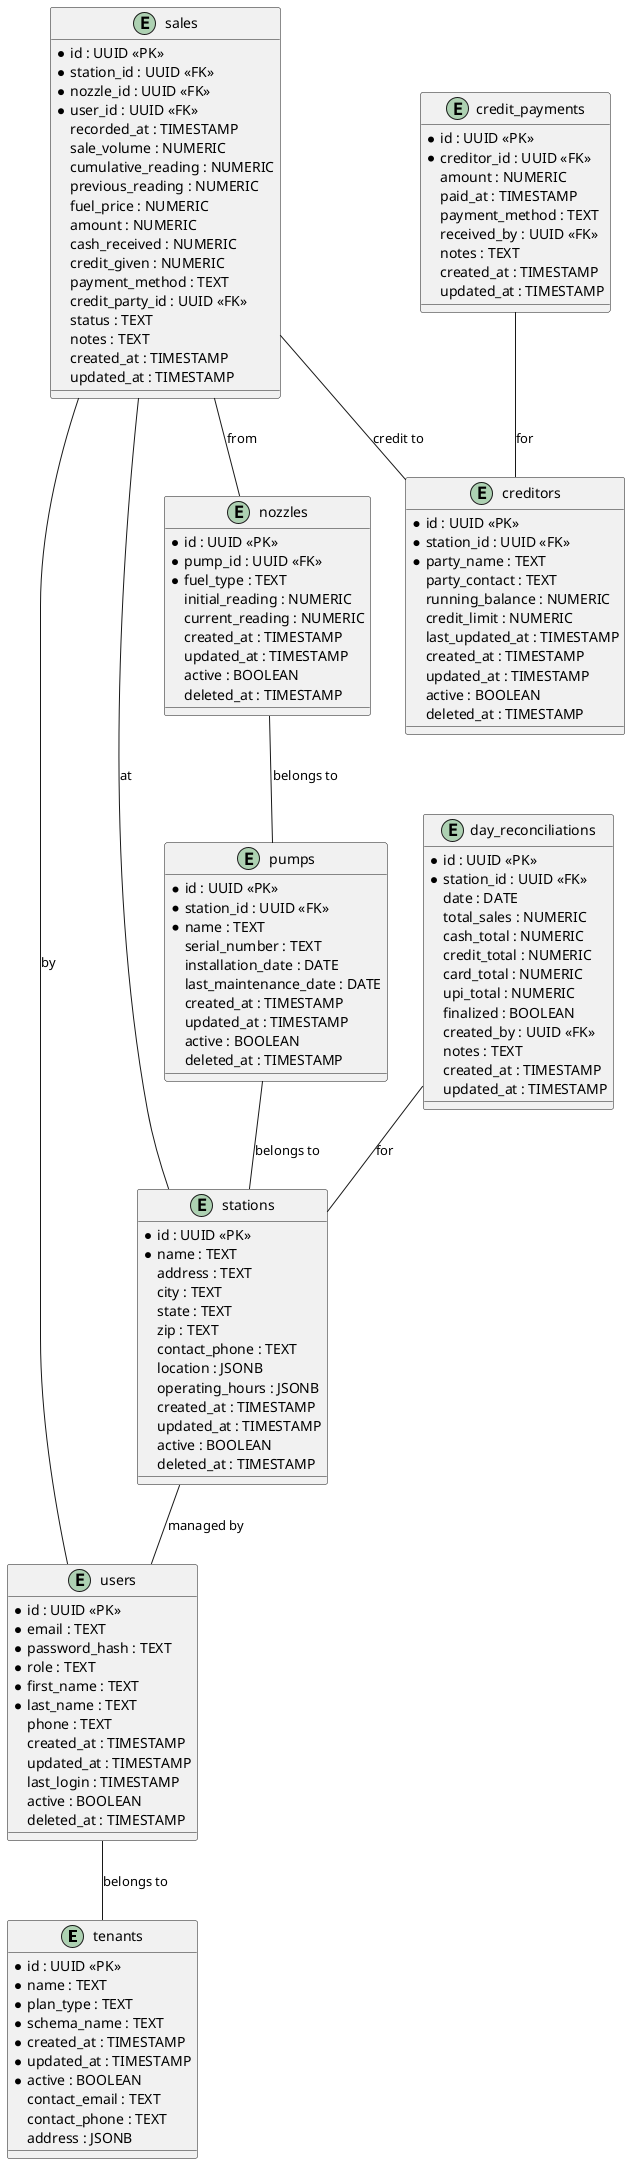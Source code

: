 @startuml
entity "tenants" as tenants {
  *id : UUID <<PK>>
  *name : TEXT
  *plan_type : TEXT
  *schema_name : TEXT
  *created_at : TIMESTAMP
  *updated_at : TIMESTAMP
  *active : BOOLEAN
  contact_email : TEXT
  contact_phone : TEXT
  address : JSONB
}
entity "users" as users {
  *id : UUID <<PK>>
  *email : TEXT
  *password_hash : TEXT
  *role : TEXT
  *first_name : TEXT
  *last_name : TEXT
  phone : TEXT
  created_at : TIMESTAMP
  updated_at : TIMESTAMP
  last_login : TIMESTAMP
  active : BOOLEAN
  deleted_at : TIMESTAMP
}
entity "stations" as stations {
  *id : UUID <<PK>>
  *name : TEXT
  address : TEXT
  city : TEXT
  state : TEXT
  zip : TEXT
  contact_phone : TEXT
  location : JSONB
  operating_hours : JSONB
  created_at : TIMESTAMP
  updated_at : TIMESTAMP
  active : BOOLEAN
  deleted_at : TIMESTAMP
}
entity "pumps" as pumps {
  *id : UUID <<PK>>
  *station_id : UUID <<FK>>
  *name : TEXT
  serial_number : TEXT
  installation_date : DATE
  last_maintenance_date : DATE
  created_at : TIMESTAMP
  updated_at : TIMESTAMP
  active : BOOLEAN
  deleted_at : TIMESTAMP
}
entity "nozzles" as nozzles {
  *id : UUID <<PK>>
  *pump_id : UUID <<FK>>
  *fuel_type : TEXT
  initial_reading : NUMERIC
  current_reading : NUMERIC
  created_at : TIMESTAMP
  updated_at : TIMESTAMP
  active : BOOLEAN
  deleted_at : TIMESTAMP
}
entity "sales" as sales {
  *id : UUID <<PK>>
  *station_id : UUID <<FK>>
  *nozzle_id : UUID <<FK>>
  *user_id : UUID <<FK>>
  recorded_at : TIMESTAMP
  sale_volume : NUMERIC
  cumulative_reading : NUMERIC
  previous_reading : NUMERIC
  fuel_price : NUMERIC
  amount : NUMERIC
  cash_received : NUMERIC
  credit_given : NUMERIC
  payment_method : TEXT
  credit_party_id : UUID <<FK>>
  status : TEXT
  notes : TEXT
  created_at : TIMESTAMP
  updated_at : TIMESTAMP
}
entity "creditors" as creditors {
  *id : UUID <<PK>>
  *station_id : UUID <<FK>>
  *party_name : TEXT
  party_contact : TEXT
  running_balance : NUMERIC
  credit_limit : NUMERIC
  last_updated_at : TIMESTAMP
  created_at : TIMESTAMP
  updated_at : TIMESTAMP
  active : BOOLEAN
  deleted_at : TIMESTAMP
}
entity "credit_payments" as credit_payments {
  *id : UUID <<PK>>
  *creditor_id : UUID <<FK>>
  amount : NUMERIC
  paid_at : TIMESTAMP
  payment_method : TEXT
  received_by : UUID <<FK>>
  notes : TEXT
  created_at : TIMESTAMP
  updated_at : TIMESTAMP
}
entity "day_reconciliations" as day_reconciliations {
  *id : UUID <<PK>>
  *station_id : UUID <<FK>>
  date : DATE
  total_sales : NUMERIC
  cash_total : NUMERIC
  credit_total : NUMERIC
  card_total : NUMERIC
  upi_total : NUMERIC
  finalized : BOOLEAN
  created_by : UUID <<FK>>
  notes : TEXT
  created_at : TIMESTAMP
  updated_at : TIMESTAMP
}
users -- tenants : "belongs to"
stations -- users : "managed by"
pumps -- stations : "belongs to"
nozzles -- pumps : "belongs to"
sales -- stations : "at"
sales -- nozzles : "from"
sales -- users : "by"
sales -- creditors : "credit to"
credit_payments -- creditors : "for"
day_reconciliations -- stations : "for"
@enduml
